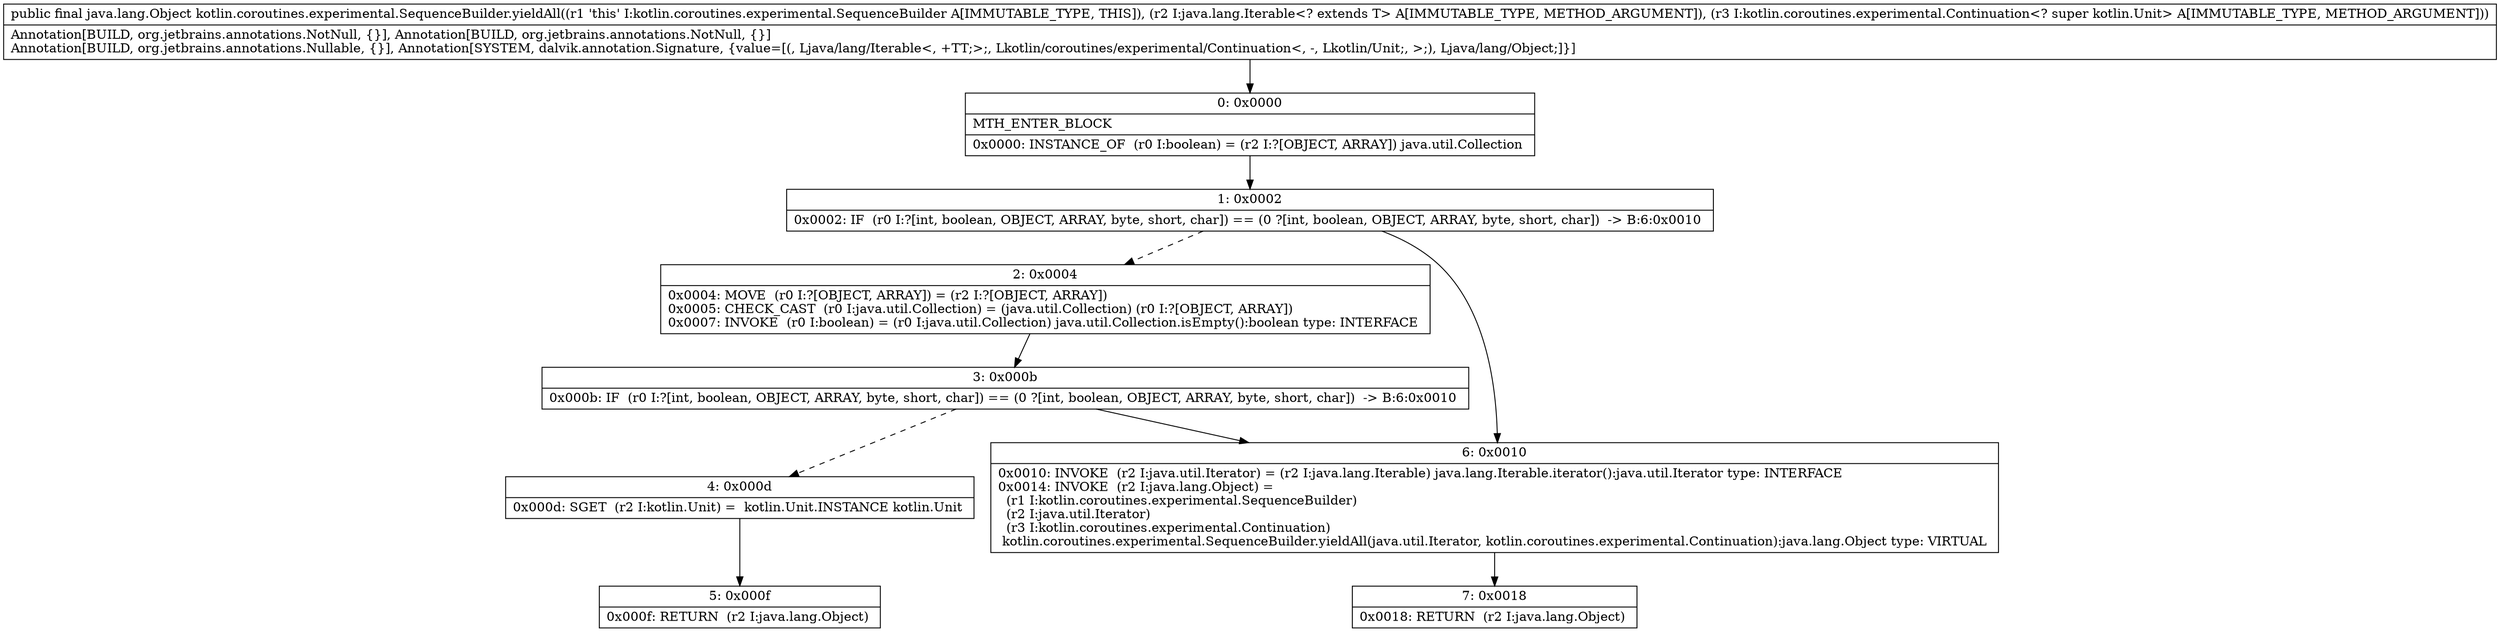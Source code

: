 digraph "CFG forkotlin.coroutines.experimental.SequenceBuilder.yieldAll(Ljava\/lang\/Iterable;Lkotlin\/coroutines\/experimental\/Continuation;)Ljava\/lang\/Object;" {
Node_0 [shape=record,label="{0\:\ 0x0000|MTH_ENTER_BLOCK\l|0x0000: INSTANCE_OF  (r0 I:boolean) = (r2 I:?[OBJECT, ARRAY]) java.util.Collection \l}"];
Node_1 [shape=record,label="{1\:\ 0x0002|0x0002: IF  (r0 I:?[int, boolean, OBJECT, ARRAY, byte, short, char]) == (0 ?[int, boolean, OBJECT, ARRAY, byte, short, char])  \-\> B:6:0x0010 \l}"];
Node_2 [shape=record,label="{2\:\ 0x0004|0x0004: MOVE  (r0 I:?[OBJECT, ARRAY]) = (r2 I:?[OBJECT, ARRAY]) \l0x0005: CHECK_CAST  (r0 I:java.util.Collection) = (java.util.Collection) (r0 I:?[OBJECT, ARRAY]) \l0x0007: INVOKE  (r0 I:boolean) = (r0 I:java.util.Collection) java.util.Collection.isEmpty():boolean type: INTERFACE \l}"];
Node_3 [shape=record,label="{3\:\ 0x000b|0x000b: IF  (r0 I:?[int, boolean, OBJECT, ARRAY, byte, short, char]) == (0 ?[int, boolean, OBJECT, ARRAY, byte, short, char])  \-\> B:6:0x0010 \l}"];
Node_4 [shape=record,label="{4\:\ 0x000d|0x000d: SGET  (r2 I:kotlin.Unit) =  kotlin.Unit.INSTANCE kotlin.Unit \l}"];
Node_5 [shape=record,label="{5\:\ 0x000f|0x000f: RETURN  (r2 I:java.lang.Object) \l}"];
Node_6 [shape=record,label="{6\:\ 0x0010|0x0010: INVOKE  (r2 I:java.util.Iterator) = (r2 I:java.lang.Iterable) java.lang.Iterable.iterator():java.util.Iterator type: INTERFACE \l0x0014: INVOKE  (r2 I:java.lang.Object) = \l  (r1 I:kotlin.coroutines.experimental.SequenceBuilder)\l  (r2 I:java.util.Iterator)\l  (r3 I:kotlin.coroutines.experimental.Continuation)\l kotlin.coroutines.experimental.SequenceBuilder.yieldAll(java.util.Iterator, kotlin.coroutines.experimental.Continuation):java.lang.Object type: VIRTUAL \l}"];
Node_7 [shape=record,label="{7\:\ 0x0018|0x0018: RETURN  (r2 I:java.lang.Object) \l}"];
MethodNode[shape=record,label="{public final java.lang.Object kotlin.coroutines.experimental.SequenceBuilder.yieldAll((r1 'this' I:kotlin.coroutines.experimental.SequenceBuilder A[IMMUTABLE_TYPE, THIS]), (r2 I:java.lang.Iterable\<? extends T\> A[IMMUTABLE_TYPE, METHOD_ARGUMENT]), (r3 I:kotlin.coroutines.experimental.Continuation\<? super kotlin.Unit\> A[IMMUTABLE_TYPE, METHOD_ARGUMENT]))  | Annotation[BUILD, org.jetbrains.annotations.NotNull, \{\}], Annotation[BUILD, org.jetbrains.annotations.NotNull, \{\}]\lAnnotation[BUILD, org.jetbrains.annotations.Nullable, \{\}], Annotation[SYSTEM, dalvik.annotation.Signature, \{value=[(, Ljava\/lang\/Iterable\<, +TT;\>;, Lkotlin\/coroutines\/experimental\/Continuation\<, \-, Lkotlin\/Unit;, \>;), Ljava\/lang\/Object;]\}]\l}"];
MethodNode -> Node_0;
Node_0 -> Node_1;
Node_1 -> Node_2[style=dashed];
Node_1 -> Node_6;
Node_2 -> Node_3;
Node_3 -> Node_4[style=dashed];
Node_3 -> Node_6;
Node_4 -> Node_5;
Node_6 -> Node_7;
}

